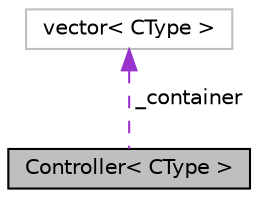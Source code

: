 digraph "Controller&lt; CType &gt;"
{
  edge [fontname="Helvetica",fontsize="10",labelfontname="Helvetica",labelfontsize="10"];
  node [fontname="Helvetica",fontsize="10",shape=record];
  Node1 [label="Controller\< CType \>",height=0.2,width=0.4,color="black", fillcolor="grey75", style="filled" fontcolor="black"];
  Node2 -> Node1 [dir="back",color="darkorchid3",fontsize="10",style="dashed",label=" _container" ,fontname="Helvetica"];
  Node2 [label="vector\< CType \>",height=0.2,width=0.4,color="grey75", fillcolor="white", style="filled"];
}
